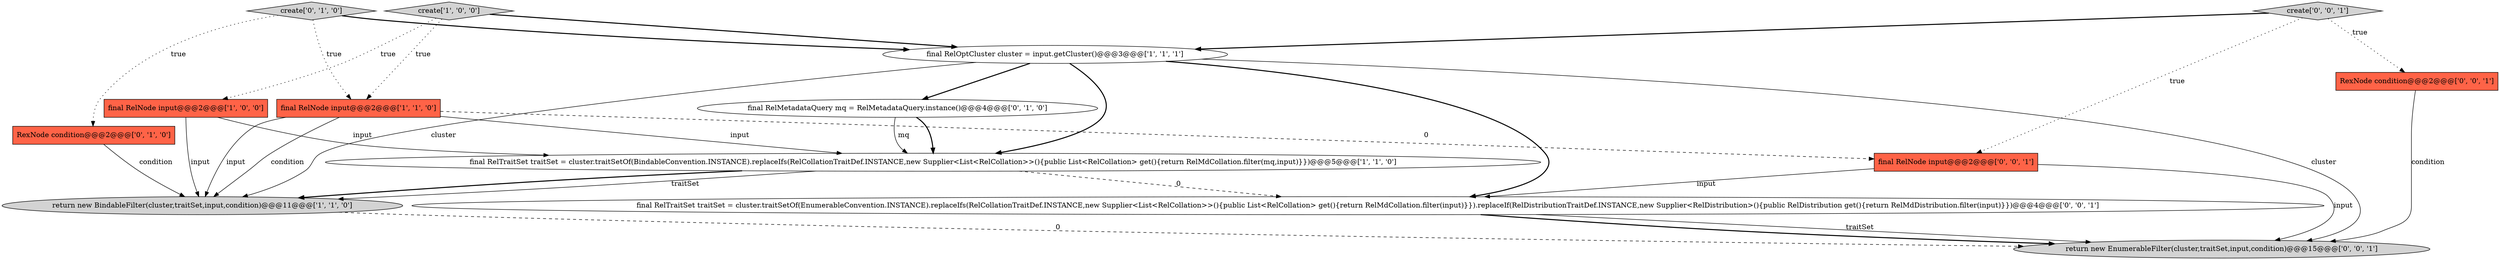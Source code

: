 digraph {
11 [style = filled, label = "return new EnumerableFilter(cluster,traitSet,input,condition)@@@15@@@['0', '0', '1']", fillcolor = lightgray, shape = ellipse image = "AAA0AAABBB3BBB"];
4 [style = filled, label = "return new BindableFilter(cluster,traitSet,input,condition)@@@11@@@['1', '1', '0']", fillcolor = lightgray, shape = ellipse image = "AAA0AAABBB1BBB"];
0 [style = filled, label = "final RelNode input@@@2@@@['1', '0', '0']", fillcolor = tomato, shape = box image = "AAA0AAABBB1BBB"];
2 [style = filled, label = "final RelNode input@@@2@@@['1', '1', '0']", fillcolor = tomato, shape = box image = "AAA0AAABBB1BBB"];
3 [style = filled, label = "final RelTraitSet traitSet = cluster.traitSetOf(BindableConvention.INSTANCE).replaceIfs(RelCollationTraitDef.INSTANCE,new Supplier<List<RelCollation>>(){public List<RelCollation> get(){return RelMdCollation.filter(mq,input)}})@@@5@@@['1', '1', '0']", fillcolor = white, shape = ellipse image = "AAA0AAABBB1BBB"];
10 [style = filled, label = "create['0', '0', '1']", fillcolor = lightgray, shape = diamond image = "AAA0AAABBB3BBB"];
13 [style = filled, label = "final RelNode input@@@2@@@['0', '0', '1']", fillcolor = tomato, shape = box image = "AAA0AAABBB3BBB"];
8 [style = filled, label = "final RelMetadataQuery mq = RelMetadataQuery.instance()@@@4@@@['0', '1', '0']", fillcolor = white, shape = ellipse image = "AAA1AAABBB2BBB"];
1 [style = filled, label = "final RelOptCluster cluster = input.getCluster()@@@3@@@['1', '1', '1']", fillcolor = white, shape = ellipse image = "AAA0AAABBB1BBB"];
5 [style = filled, label = "create['1', '0', '0']", fillcolor = lightgray, shape = diamond image = "AAA0AAABBB1BBB"];
9 [style = filled, label = "RexNode condition@@@2@@@['0', '0', '1']", fillcolor = tomato, shape = box image = "AAA0AAABBB3BBB"];
7 [style = filled, label = "create['0', '1', '0']", fillcolor = lightgray, shape = diamond image = "AAA0AAABBB2BBB"];
12 [style = filled, label = "final RelTraitSet traitSet = cluster.traitSetOf(EnumerableConvention.INSTANCE).replaceIfs(RelCollationTraitDef.INSTANCE,new Supplier<List<RelCollation>>(){public List<RelCollation> get(){return RelMdCollation.filter(input)}}).replaceIf(RelDistributionTraitDef.INSTANCE,new Supplier<RelDistribution>(){public RelDistribution get(){return RelMdDistribution.filter(input)}})@@@4@@@['0', '0', '1']", fillcolor = white, shape = ellipse image = "AAA0AAABBB3BBB"];
6 [style = filled, label = "RexNode condition@@@2@@@['0', '1', '0']", fillcolor = tomato, shape = box image = "AAA0AAABBB2BBB"];
7->2 [style = dotted, label="true"];
13->12 [style = solid, label="input"];
5->0 [style = dotted, label="true"];
4->11 [style = dashed, label="0"];
10->13 [style = dotted, label="true"];
1->4 [style = solid, label="cluster"];
1->12 [style = bold, label=""];
5->1 [style = bold, label=""];
1->11 [style = solid, label="cluster"];
1->8 [style = bold, label=""];
12->11 [style = solid, label="traitSet"];
2->4 [style = solid, label="input"];
6->4 [style = solid, label="condition"];
9->11 [style = solid, label="condition"];
2->3 [style = solid, label="input"];
8->3 [style = bold, label=""];
2->4 [style = solid, label="condition"];
13->11 [style = solid, label="input"];
10->1 [style = bold, label=""];
1->3 [style = bold, label=""];
0->3 [style = solid, label="input"];
8->3 [style = solid, label="mq"];
12->11 [style = bold, label=""];
3->4 [style = solid, label="traitSet"];
7->1 [style = bold, label=""];
3->12 [style = dashed, label="0"];
0->4 [style = solid, label="input"];
3->4 [style = bold, label=""];
5->2 [style = dotted, label="true"];
10->9 [style = dotted, label="true"];
2->13 [style = dashed, label="0"];
7->6 [style = dotted, label="true"];
}
